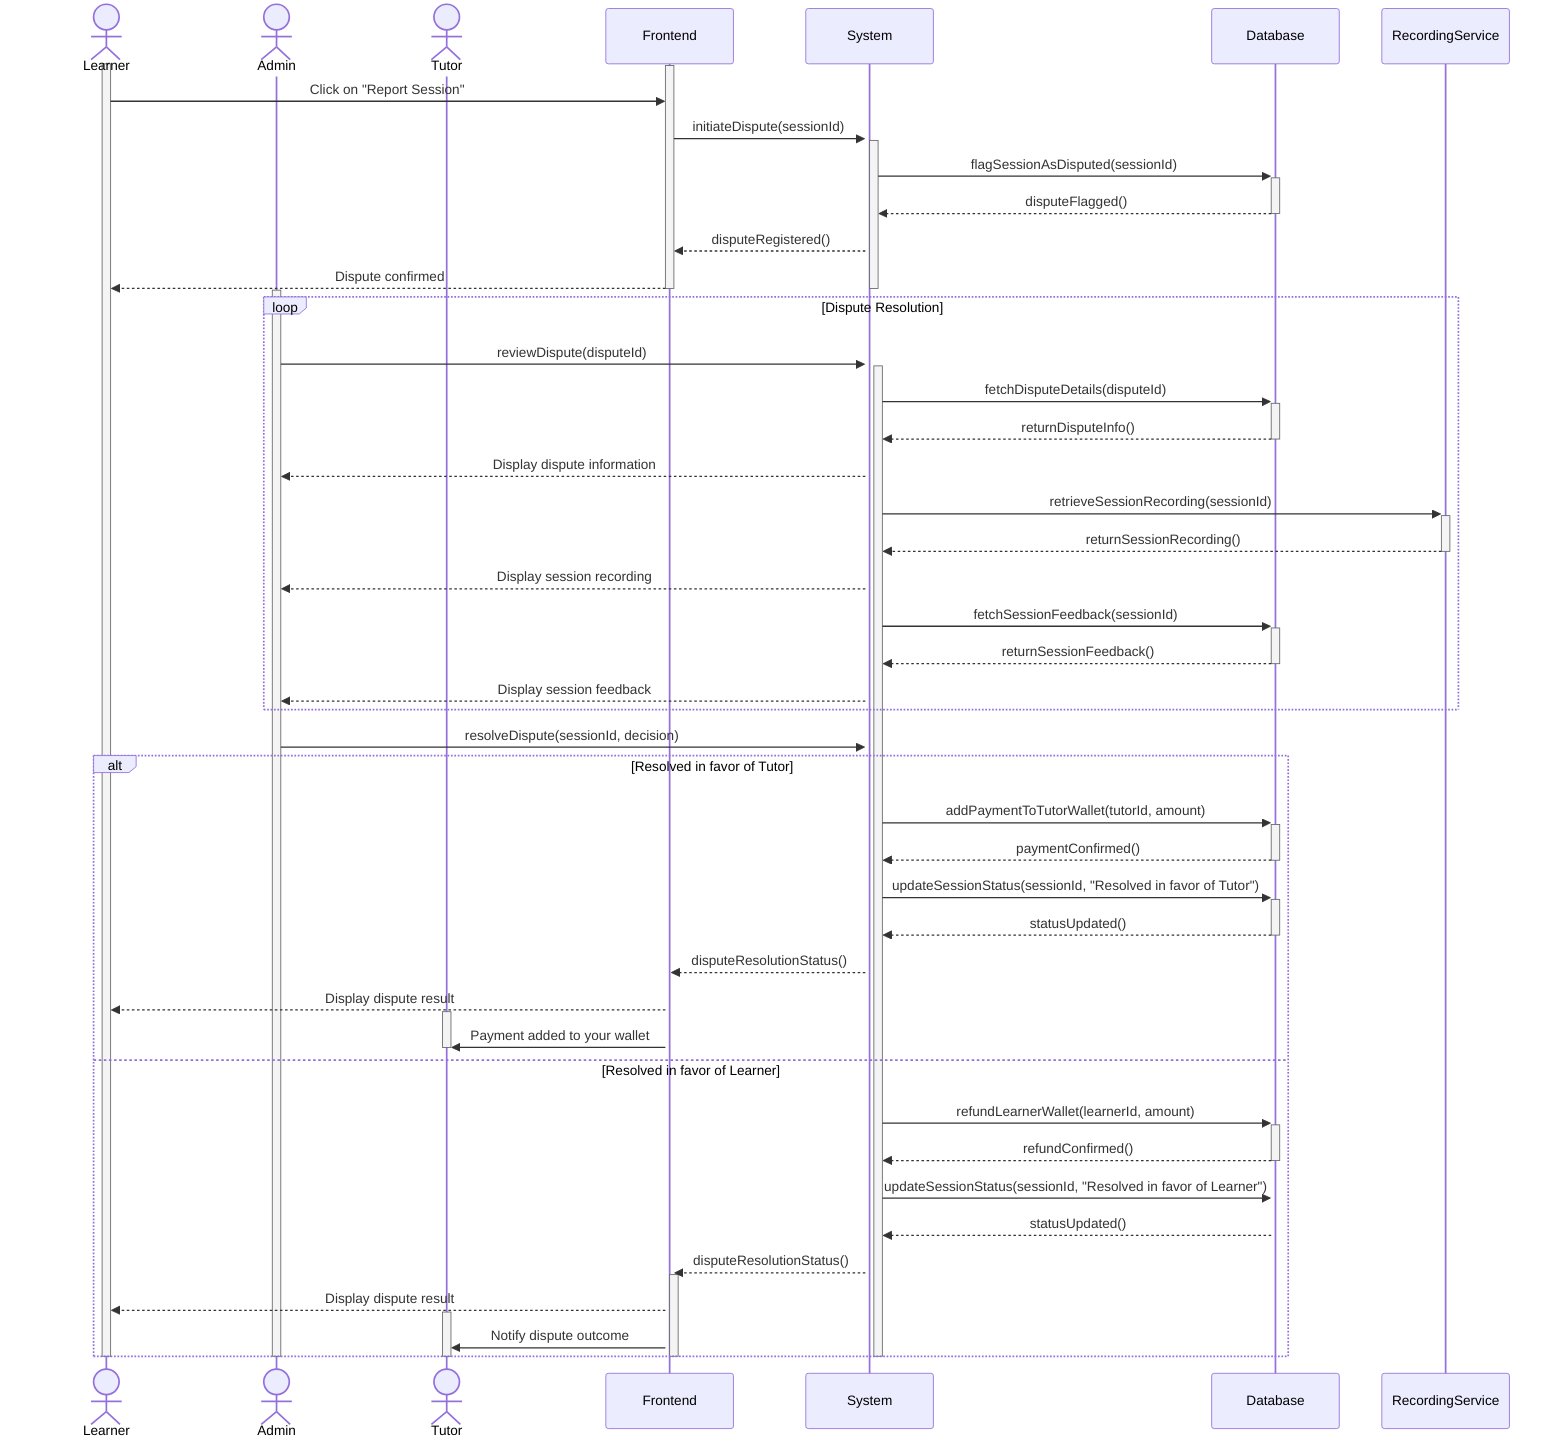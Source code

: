 sequenceDiagram
    actor Learner
    actor Admin
    actor Tutor
    participant Frontend
    participant System
    participant Database
    participant RecordingService

    activate Learner
    activate Frontend
    Learner->>Frontend: Click on "Report Session"
    Frontend->>+System: initiateDispute(sessionId)
    activate System
    System->>+Database: flagSessionAsDisputed(sessionId)
    Database-->>-System: disputeFlagged()
    System-->>Frontend: disputeRegistered()
    Frontend-->>Learner: Dispute confirmed
    deactivate Frontend
    deactivate System

    activate Admin
    activate System

    loop Dispute Resolution
        Admin->>+System: reviewDispute(disputeId)
        System->>+Database: fetchDisputeDetails(disputeId)
        Database-->>-System: returnDisputeInfo()
        System-->>Admin: Display dispute information
        System->>+RecordingService: retrieveSessionRecording(sessionId)
        RecordingService-->>-System: returnSessionRecording()
        System-->>Admin: Display session recording

        System->>+Database: fetchSessionFeedback(sessionId)
        Database-->>-System: returnSessionFeedback()
        System-->>Admin: Display session feedback
    end

    Admin->>System: resolveDispute(sessionId, decision)
    alt Resolved in favor of Tutor
        System->>+Database: addPaymentToTutorWallet(tutorId, amount)
        Database-->>-System: paymentConfirmed()
        System->>+Database: updateSessionStatus(sessionId, "Resolved in favor of Tutor")
        Database-->>-System: statusUpdated()
        System-->>Frontend: disputeResolutionStatus()
        activate Frontend
        Frontend-->>Learner: Display dispute result
        activate Tutor
        Frontend->>Tutor: Payment added to your wallet
        deactivate Tutor
    else Resolved in favor of Learner
        System->>+Database: refundLearnerWallet(learnerId, amount)
        Database-->>-System: refundConfirmed()
        System->>+Database: updateSessionStatus(sessionId, "Resolved in favor of Learner")
        Database-->>System: statusUpdated()
        System-->>Frontend: disputeResolutionStatus()
        activate Frontend
        Frontend-->>Learner: Display dispute result
        activate Tutor
        Frontend->>Tutor: Notify dispute outcome
    end
    deactivate System
    deactivate Frontend
    deactivate Admin
    deactivate Learner
    deactivate Tutor